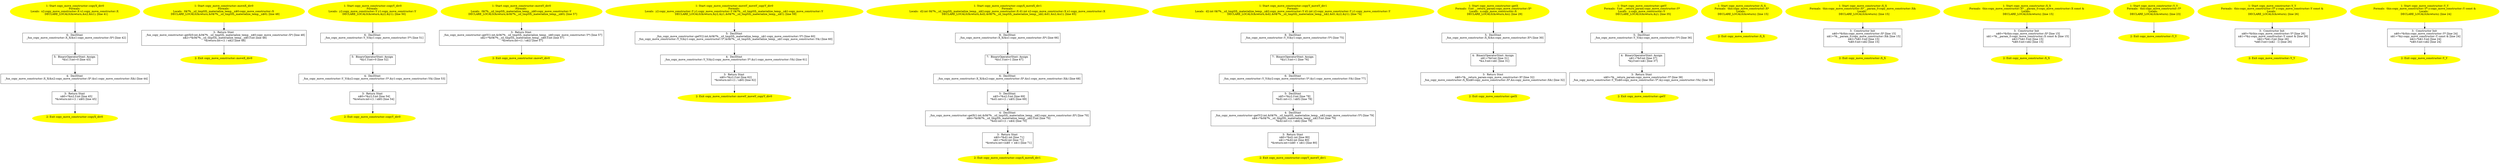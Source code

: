 /* @generated */
digraph iCFG {
"copyX_div0#copy_move_constructor#7555826423954612298.1fd45599e2fc3ce471d7d474aa615bcb_1" [label="1: Start copy_move_constructor::copyX_div0\nFormals: \nLocals:  x2:copy_move_constructor::X x1:copy_move_constructor::X \n   DECLARE_LOCALS(&return,&x2,&x1); [line 41]\n " color=yellow style=filled]
	

	 "copyX_div0#copy_move_constructor#7555826423954612298.1fd45599e2fc3ce471d7d474aa615bcb_1" -> "copyX_div0#copy_move_constructor#7555826423954612298.1fd45599e2fc3ce471d7d474aa615bcb_6" ;
"copyX_div0#copy_move_constructor#7555826423954612298.1fd45599e2fc3ce471d7d474aa615bcb_2" [label="2: Exit copy_move_constructor::copyX_div0 \n  " color=yellow style=filled]
	

"copyX_div0#copy_move_constructor#7555826423954612298.1fd45599e2fc3ce471d7d474aa615bcb_3" [label="3:  Return Stmt \n   n$0=*&x2.f:int [line 45]\n  *&return:int=(1 / n$0) [line 45]\n " shape="box"]
	

	 "copyX_div0#copy_move_constructor#7555826423954612298.1fd45599e2fc3ce471d7d474aa615bcb_3" -> "copyX_div0#copy_move_constructor#7555826423954612298.1fd45599e2fc3ce471d7d474aa615bcb_2" ;
"copyX_div0#copy_move_constructor#7555826423954612298.1fd45599e2fc3ce471d7d474aa615bcb_4" [label="4:  DeclStmt \n   _fun_copy_move_constructor::X_X(&x2:copy_move_constructor::X*,&x1:copy_move_constructor::X&) [line 44]\n " shape="box"]
	

	 "copyX_div0#copy_move_constructor#7555826423954612298.1fd45599e2fc3ce471d7d474aa615bcb_4" -> "copyX_div0#copy_move_constructor#7555826423954612298.1fd45599e2fc3ce471d7d474aa615bcb_3" ;
"copyX_div0#copy_move_constructor#7555826423954612298.1fd45599e2fc3ce471d7d474aa615bcb_5" [label="5:  BinaryOperatorStmt: Assign \n   *&x1.f:int=0 [line 43]\n " shape="box"]
	

	 "copyX_div0#copy_move_constructor#7555826423954612298.1fd45599e2fc3ce471d7d474aa615bcb_5" -> "copyX_div0#copy_move_constructor#7555826423954612298.1fd45599e2fc3ce471d7d474aa615bcb_4" ;
"copyX_div0#copy_move_constructor#7555826423954612298.1fd45599e2fc3ce471d7d474aa615bcb_6" [label="6:  DeclStmt \n   _fun_copy_move_constructor::X_X(&x1:copy_move_constructor::X*) [line 42]\n " shape="box"]
	

	 "copyX_div0#copy_move_constructor#7555826423954612298.1fd45599e2fc3ce471d7d474aa615bcb_6" -> "copyX_div0#copy_move_constructor#7555826423954612298.1fd45599e2fc3ce471d7d474aa615bcb_5" ;
"moveX_div0#copy_move_constructor#2229557375196326562.f23c95e594ab41ba50090dccb989c3e3_1" [label="1: Start copy_move_constructor::moveX_div0\nFormals: \nLocals:  0$?%__sil_tmpSIL_materialize_temp__n$0:copy_move_constructor::X \n   DECLARE_LOCALS(&return,&0$?%__sil_tmpSIL_materialize_temp__n$0); [line 48]\n " color=yellow style=filled]
	

	 "moveX_div0#copy_move_constructor#2229557375196326562.f23c95e594ab41ba50090dccb989c3e3_1" -> "moveX_div0#copy_move_constructor#2229557375196326562.f23c95e594ab41ba50090dccb989c3e3_3" ;
"moveX_div0#copy_move_constructor#2229557375196326562.f23c95e594ab41ba50090dccb989c3e3_2" [label="2: Exit copy_move_constructor::moveX_div0 \n  " color=yellow style=filled]
	

"moveX_div0#copy_move_constructor#2229557375196326562.f23c95e594ab41ba50090dccb989c3e3_3" [label="3:  Return Stmt \n   _fun_copy_move_constructor::getX(0:int,&0$?%__sil_tmpSIL_materialize_temp__n$0:copy_move_constructor::X*) [line 48]\n  n$2=*&0$?%__sil_tmpSIL_materialize_temp__n$0.f:int [line 48]\n  *&return:int=(1 / n$2) [line 48]\n " shape="box"]
	

	 "moveX_div0#copy_move_constructor#2229557375196326562.f23c95e594ab41ba50090dccb989c3e3_3" -> "moveX_div0#copy_move_constructor#2229557375196326562.f23c95e594ab41ba50090dccb989c3e3_2" ;
"copyY_div0#copy_move_constructor#17079397845524781987.61211209ec1f961073f3adafcd080bfb_1" [label="1: Start copy_move_constructor::copyY_div0\nFormals: \nLocals:  y2:copy_move_constructor::Y y1:copy_move_constructor::Y \n   DECLARE_LOCALS(&return,&y2,&y1); [line 50]\n " color=yellow style=filled]
	

	 "copyY_div0#copy_move_constructor#17079397845524781987.61211209ec1f961073f3adafcd080bfb_1" -> "copyY_div0#copy_move_constructor#17079397845524781987.61211209ec1f961073f3adafcd080bfb_6" ;
"copyY_div0#copy_move_constructor#17079397845524781987.61211209ec1f961073f3adafcd080bfb_2" [label="2: Exit copy_move_constructor::copyY_div0 \n  " color=yellow style=filled]
	

"copyY_div0#copy_move_constructor#17079397845524781987.61211209ec1f961073f3adafcd080bfb_3" [label="3:  Return Stmt \n   n$0=*&y2.f:int [line 54]\n  *&return:int=(1 / n$0) [line 54]\n " shape="box"]
	

	 "copyY_div0#copy_move_constructor#17079397845524781987.61211209ec1f961073f3adafcd080bfb_3" -> "copyY_div0#copy_move_constructor#17079397845524781987.61211209ec1f961073f3adafcd080bfb_2" ;
"copyY_div0#copy_move_constructor#17079397845524781987.61211209ec1f961073f3adafcd080bfb_4" [label="4:  DeclStmt \n   _fun_copy_move_constructor::Y_Y(&y2:copy_move_constructor::Y*,&y1:copy_move_constructor::Y&) [line 53]\n " shape="box"]
	

	 "copyY_div0#copy_move_constructor#17079397845524781987.61211209ec1f961073f3adafcd080bfb_4" -> "copyY_div0#copy_move_constructor#17079397845524781987.61211209ec1f961073f3adafcd080bfb_3" ;
"copyY_div0#copy_move_constructor#17079397845524781987.61211209ec1f961073f3adafcd080bfb_5" [label="5:  BinaryOperatorStmt: Assign \n   *&y1.f:int=0 [line 52]\n " shape="box"]
	

	 "copyY_div0#copy_move_constructor#17079397845524781987.61211209ec1f961073f3adafcd080bfb_5" -> "copyY_div0#copy_move_constructor#17079397845524781987.61211209ec1f961073f3adafcd080bfb_4" ;
"copyY_div0#copy_move_constructor#17079397845524781987.61211209ec1f961073f3adafcd080bfb_6" [label="6:  DeclStmt \n   _fun_copy_move_constructor::Y_Y(&y1:copy_move_constructor::Y*) [line 51]\n " shape="box"]
	

	 "copyY_div0#copy_move_constructor#17079397845524781987.61211209ec1f961073f3adafcd080bfb_6" -> "copyY_div0#copy_move_constructor#17079397845524781987.61211209ec1f961073f3adafcd080bfb_5" ;
"moveY_div0#copy_move_constructor#15307842160732522395.eee7693240d3ce27d5c30f34d771cb57_1" [label="1: Start copy_move_constructor::moveY_div0\nFormals: \nLocals:  0$?%__sil_tmpSIL_materialize_temp__n$0:copy_move_constructor::Y \n   DECLARE_LOCALS(&return,&0$?%__sil_tmpSIL_materialize_temp__n$0); [line 57]\n " color=yellow style=filled]
	

	 "moveY_div0#copy_move_constructor#15307842160732522395.eee7693240d3ce27d5c30f34d771cb57_1" -> "moveY_div0#copy_move_constructor#15307842160732522395.eee7693240d3ce27d5c30f34d771cb57_3" ;
"moveY_div0#copy_move_constructor#15307842160732522395.eee7693240d3ce27d5c30f34d771cb57_2" [label="2: Exit copy_move_constructor::moveY_div0 \n  " color=yellow style=filled]
	

"moveY_div0#copy_move_constructor#15307842160732522395.eee7693240d3ce27d5c30f34d771cb57_3" [label="3:  Return Stmt \n   _fun_copy_move_constructor::getY(1:int,&0$?%__sil_tmpSIL_materialize_temp__n$0:copy_move_constructor::Y*) [line 57]\n  n$2=*&0$?%__sil_tmpSIL_materialize_temp__n$0.f:int [line 57]\n  *&return:int=(1 / n$2) [line 57]\n " shape="box"]
	

	 "moveY_div0#copy_move_constructor#15307842160732522395.eee7693240d3ce27d5c30f34d771cb57_3" -> "moveY_div0#copy_move_constructor#15307842160732522395.eee7693240d3ce27d5c30f34d771cb57_2" ;
"moveY_moveY_copyY_div0#copy_move_constructor#11319351724516006746.d5d5d96d98dcf1c634b647be30001d2e_1" [label="1: Start copy_move_constructor::moveY_moveY_copyY_div0\nFormals: \nLocals:  y2:copy_move_constructor::Y y1:copy_move_constructor::Y 0$?%__sil_tmpSIL_materialize_temp__n$1:copy_move_constructor::Y \n   DECLARE_LOCALS(&return,&y2,&y1,&0$?%__sil_tmpSIL_materialize_temp__n$1); [line 59]\n " color=yellow style=filled]
	

	 "moveY_moveY_copyY_div0#copy_move_constructor#11319351724516006746.d5d5d96d98dcf1c634b647be30001d2e_1" -> "moveY_moveY_copyY_div0#copy_move_constructor#11319351724516006746.d5d5d96d98dcf1c634b647be30001d2e_5" ;
"moveY_moveY_copyY_div0#copy_move_constructor#11319351724516006746.d5d5d96d98dcf1c634b647be30001d2e_2" [label="2: Exit copy_move_constructor::moveY_moveY_copyY_div0 \n  " color=yellow style=filled]
	

"moveY_moveY_copyY_div0#copy_move_constructor#11319351724516006746.d5d5d96d98dcf1c634b647be30001d2e_3" [label="3:  Return Stmt \n   n$0=*&y2.f:int [line 62]\n  *&return:int=(1 / n$0) [line 62]\n " shape="box"]
	

	 "moveY_moveY_copyY_div0#copy_move_constructor#11319351724516006746.d5d5d96d98dcf1c634b647be30001d2e_3" -> "moveY_moveY_copyY_div0#copy_move_constructor#11319351724516006746.d5d5d96d98dcf1c634b647be30001d2e_2" ;
"moveY_moveY_copyY_div0#copy_move_constructor#11319351724516006746.d5d5d96d98dcf1c634b647be30001d2e_4" [label="4:  DeclStmt \n   _fun_copy_move_constructor::Y_Y(&y2:copy_move_constructor::Y*,&y1:copy_move_constructor::Y&) [line 61]\n " shape="box"]
	

	 "moveY_moveY_copyY_div0#copy_move_constructor#11319351724516006746.d5d5d96d98dcf1c634b647be30001d2e_4" -> "moveY_moveY_copyY_div0#copy_move_constructor#11319351724516006746.d5d5d96d98dcf1c634b647be30001d2e_3" ;
"moveY_moveY_copyY_div0#copy_move_constructor#11319351724516006746.d5d5d96d98dcf1c634b647be30001d2e_5" [label="5:  DeclStmt \n   _fun_copy_move_constructor::getY(2:int,&0$?%__sil_tmpSIL_materialize_temp__n$1:copy_move_constructor::Y*) [line 60]\n  _fun_copy_move_constructor::Y_Y(&y1:copy_move_constructor::Y*,&0$?%__sil_tmpSIL_materialize_temp__n$1:copy_move_constructor::Y&) [line 60]\n " shape="box"]
	

	 "moveY_moveY_copyY_div0#copy_move_constructor#11319351724516006746.d5d5d96d98dcf1c634b647be30001d2e_5" -> "moveY_moveY_copyY_div0#copy_move_constructor#11319351724516006746.d5d5d96d98dcf1c634b647be30001d2e_4" ;
"copyX_moveX_div1#copy_move_constructor#6853813819184662211.00e91897e7d9fcfa93de911bba9a1399_1" [label="1: Start copy_move_constructor::copyX_moveX_div1\nFormals: \nLocals:  d2:int 0$?%__sil_tmpSIL_materialize_temp__n$2:copy_move_constructor::X d1:int x2:copy_move_constructor::X x1:copy_move_constructor::X \n   DECLARE_LOCALS(&return,&d2,&0$?%__sil_tmpSIL_materialize_temp__n$2,&d1,&x2,&x1); [line 65]\n " color=yellow style=filled]
	

	 "copyX_moveX_div1#copy_move_constructor#6853813819184662211.00e91897e7d9fcfa93de911bba9a1399_1" -> "copyX_moveX_div1#copy_move_constructor#6853813819184662211.00e91897e7d9fcfa93de911bba9a1399_8" ;
"copyX_moveX_div1#copy_move_constructor#6853813819184662211.00e91897e7d9fcfa93de911bba9a1399_2" [label="2: Exit copy_move_constructor::copyX_moveX_div1 \n  " color=yellow style=filled]
	

"copyX_moveX_div1#copy_move_constructor#6853813819184662211.00e91897e7d9fcfa93de911bba9a1399_3" [label="3:  Return Stmt \n   n$0=*&d1:int [line 71]\n  n$1=*&d2:int [line 71]\n  *&return:int=(n$0 + n$1) [line 71]\n " shape="box"]
	

	 "copyX_moveX_div1#copy_move_constructor#6853813819184662211.00e91897e7d9fcfa93de911bba9a1399_3" -> "copyX_moveX_div1#copy_move_constructor#6853813819184662211.00e91897e7d9fcfa93de911bba9a1399_2" ;
"copyX_moveX_div1#copy_move_constructor#6853813819184662211.00e91897e7d9fcfa93de911bba9a1399_4" [label="4:  DeclStmt \n   _fun_copy_move_constructor::getX(1:int,&0$?%__sil_tmpSIL_materialize_temp__n$2:copy_move_constructor::X*) [line 70]\n  n$4=*&0$?%__sil_tmpSIL_materialize_temp__n$2.f:int [line 70]\n  *&d2:int=(1 / n$4) [line 70]\n " shape="box"]
	

	 "copyX_moveX_div1#copy_move_constructor#6853813819184662211.00e91897e7d9fcfa93de911bba9a1399_4" -> "copyX_moveX_div1#copy_move_constructor#6853813819184662211.00e91897e7d9fcfa93de911bba9a1399_3" ;
"copyX_moveX_div1#copy_move_constructor#6853813819184662211.00e91897e7d9fcfa93de911bba9a1399_5" [label="5:  DeclStmt \n   n$5=*&x2.f:int [line 69]\n  *&d1:int=(1 / n$5) [line 69]\n " shape="box"]
	

	 "copyX_moveX_div1#copy_move_constructor#6853813819184662211.00e91897e7d9fcfa93de911bba9a1399_5" -> "copyX_moveX_div1#copy_move_constructor#6853813819184662211.00e91897e7d9fcfa93de911bba9a1399_4" ;
"copyX_moveX_div1#copy_move_constructor#6853813819184662211.00e91897e7d9fcfa93de911bba9a1399_6" [label="6:  DeclStmt \n   _fun_copy_move_constructor::X_X(&x2:copy_move_constructor::X*,&x1:copy_move_constructor::X&) [line 68]\n " shape="box"]
	

	 "copyX_moveX_div1#copy_move_constructor#6853813819184662211.00e91897e7d9fcfa93de911bba9a1399_6" -> "copyX_moveX_div1#copy_move_constructor#6853813819184662211.00e91897e7d9fcfa93de911bba9a1399_5" ;
"copyX_moveX_div1#copy_move_constructor#6853813819184662211.00e91897e7d9fcfa93de911bba9a1399_7" [label="7:  BinaryOperatorStmt: Assign \n   *&x1.f:int=1 [line 67]\n " shape="box"]
	

	 "copyX_moveX_div1#copy_move_constructor#6853813819184662211.00e91897e7d9fcfa93de911bba9a1399_7" -> "copyX_moveX_div1#copy_move_constructor#6853813819184662211.00e91897e7d9fcfa93de911bba9a1399_6" ;
"copyX_moveX_div1#copy_move_constructor#6853813819184662211.00e91897e7d9fcfa93de911bba9a1399_8" [label="8:  DeclStmt \n   _fun_copy_move_constructor::X_X(&x1:copy_move_constructor::X*) [line 66]\n " shape="box"]
	

	 "copyX_moveX_div1#copy_move_constructor#6853813819184662211.00e91897e7d9fcfa93de911bba9a1399_8" -> "copyX_moveX_div1#copy_move_constructor#6853813819184662211.00e91897e7d9fcfa93de911bba9a1399_7" ;
"copyY_moveY_div1#copy_move_constructor#5827233588222911615.5716e8b7acbd3ff43f18c7c5954c6565_1" [label="1: Start copy_move_constructor::copyY_moveY_div1\nFormals: \nLocals:  d2:int 0$?%__sil_tmpSIL_materialize_temp__n$2:copy_move_constructor::Y d1:int y2:copy_move_constructor::Y y1:copy_move_constructor::Y \n   DECLARE_LOCALS(&return,&d2,&0$?%__sil_tmpSIL_materialize_temp__n$2,&d1,&y2,&y1); [line 74]\n " color=yellow style=filled]
	

	 "copyY_moveY_div1#copy_move_constructor#5827233588222911615.5716e8b7acbd3ff43f18c7c5954c6565_1" -> "copyY_moveY_div1#copy_move_constructor#5827233588222911615.5716e8b7acbd3ff43f18c7c5954c6565_8" ;
"copyY_moveY_div1#copy_move_constructor#5827233588222911615.5716e8b7acbd3ff43f18c7c5954c6565_2" [label="2: Exit copy_move_constructor::copyY_moveY_div1 \n  " color=yellow style=filled]
	

"copyY_moveY_div1#copy_move_constructor#5827233588222911615.5716e8b7acbd3ff43f18c7c5954c6565_3" [label="3:  Return Stmt \n   n$0=*&d1:int [line 80]\n  n$1=*&d2:int [line 80]\n  *&return:int=(n$0 + n$1) [line 80]\n " shape="box"]
	

	 "copyY_moveY_div1#copy_move_constructor#5827233588222911615.5716e8b7acbd3ff43f18c7c5954c6565_3" -> "copyY_moveY_div1#copy_move_constructor#5827233588222911615.5716e8b7acbd3ff43f18c7c5954c6565_2" ;
"copyY_moveY_div1#copy_move_constructor#5827233588222911615.5716e8b7acbd3ff43f18c7c5954c6565_4" [label="4:  DeclStmt \n   _fun_copy_move_constructor::getY(2:int,&0$?%__sil_tmpSIL_materialize_temp__n$2:copy_move_constructor::Y*) [line 79]\n  n$4=*&0$?%__sil_tmpSIL_materialize_temp__n$2.f:int [line 79]\n  *&d2:int=(1 / n$4) [line 79]\n " shape="box"]
	

	 "copyY_moveY_div1#copy_move_constructor#5827233588222911615.5716e8b7acbd3ff43f18c7c5954c6565_4" -> "copyY_moveY_div1#copy_move_constructor#5827233588222911615.5716e8b7acbd3ff43f18c7c5954c6565_3" ;
"copyY_moveY_div1#copy_move_constructor#5827233588222911615.5716e8b7acbd3ff43f18c7c5954c6565_5" [label="5:  DeclStmt \n   n$5=*&y2.f:int [line 78]\n  *&d1:int=(1 / n$5) [line 78]\n " shape="box"]
	

	 "copyY_moveY_div1#copy_move_constructor#5827233588222911615.5716e8b7acbd3ff43f18c7c5954c6565_5" -> "copyY_moveY_div1#copy_move_constructor#5827233588222911615.5716e8b7acbd3ff43f18c7c5954c6565_4" ;
"copyY_moveY_div1#copy_move_constructor#5827233588222911615.5716e8b7acbd3ff43f18c7c5954c6565_6" [label="6:  DeclStmt \n   _fun_copy_move_constructor::Y_Y(&y2:copy_move_constructor::Y*,&y1:copy_move_constructor::Y&) [line 77]\n " shape="box"]
	

	 "copyY_moveY_div1#copy_move_constructor#5827233588222911615.5716e8b7acbd3ff43f18c7c5954c6565_6" -> "copyY_moveY_div1#copy_move_constructor#5827233588222911615.5716e8b7acbd3ff43f18c7c5954c6565_5" ;
"copyY_moveY_div1#copy_move_constructor#5827233588222911615.5716e8b7acbd3ff43f18c7c5954c6565_7" [label="7:  BinaryOperatorStmt: Assign \n   *&y1.f:int=1 [line 76]\n " shape="box"]
	

	 "copyY_moveY_div1#copy_move_constructor#5827233588222911615.5716e8b7acbd3ff43f18c7c5954c6565_7" -> "copyY_moveY_div1#copy_move_constructor#5827233588222911615.5716e8b7acbd3ff43f18c7c5954c6565_6" ;
"copyY_moveY_div1#copy_move_constructor#5827233588222911615.5716e8b7acbd3ff43f18c7c5954c6565_8" [label="8:  DeclStmt \n   _fun_copy_move_constructor::Y_Y(&y1:copy_move_constructor::Y*) [line 75]\n " shape="box"]
	

	 "copyY_moveY_div1#copy_move_constructor#5827233588222911615.5716e8b7acbd3ff43f18c7c5954c6565_8" -> "copyY_moveY_div1#copy_move_constructor#5827233588222911615.5716e8b7acbd3ff43f18c7c5954c6565_7" ;
"getX#copy_move_constructor#2211685783611424509.876b259ed079b8b199249e0c38ad55df_1" [label="1: Start copy_move_constructor::getX\nFormals:  f:int __return_param:copy_move_constructor::X*\nLocals:  x:copy_move_constructor::X \n   DECLARE_LOCALS(&return,&x); [line 29]\n " color=yellow style=filled]
	

	 "getX#copy_move_constructor#2211685783611424509.876b259ed079b8b199249e0c38ad55df_1" -> "getX#copy_move_constructor#2211685783611424509.876b259ed079b8b199249e0c38ad55df_5" ;
"getX#copy_move_constructor#2211685783611424509.876b259ed079b8b199249e0c38ad55df_2" [label="2: Exit copy_move_constructor::getX \n  " color=yellow style=filled]
	

"getX#copy_move_constructor#2211685783611424509.876b259ed079b8b199249e0c38ad55df_3" [label="3:  Return Stmt \n   n$0=*&__return_param:copy_move_constructor::X* [line 32]\n  _fun_copy_move_constructor::X_X(n$0:copy_move_constructor::X*,&x:copy_move_constructor::X&) [line 32]\n " shape="box"]
	

	 "getX#copy_move_constructor#2211685783611424509.876b259ed079b8b199249e0c38ad55df_3" -> "getX#copy_move_constructor#2211685783611424509.876b259ed079b8b199249e0c38ad55df_2" ;
"getX#copy_move_constructor#2211685783611424509.876b259ed079b8b199249e0c38ad55df_4" [label="4:  BinaryOperatorStmt: Assign \n   n$1=*&f:int [line 31]\n  *&x.f:int=n$1 [line 31]\n " shape="box"]
	

	 "getX#copy_move_constructor#2211685783611424509.876b259ed079b8b199249e0c38ad55df_4" -> "getX#copy_move_constructor#2211685783611424509.876b259ed079b8b199249e0c38ad55df_3" ;
"getX#copy_move_constructor#2211685783611424509.876b259ed079b8b199249e0c38ad55df_5" [label="5:  DeclStmt \n   _fun_copy_move_constructor::X_X(&x:copy_move_constructor::X*) [line 30]\n " shape="box"]
	

	 "getX#copy_move_constructor#2211685783611424509.876b259ed079b8b199249e0c38ad55df_5" -> "getX#copy_move_constructor#2211685783611424509.876b259ed079b8b199249e0c38ad55df_4" ;
"getY#copy_move_constructor#1712013823822590270.2c171bbad2707d6170d0b7974ac3c196_1" [label="1: Start copy_move_constructor::getY\nFormals:  f:int __return_param:copy_move_constructor::Y*\nLocals:  y:copy_move_constructor::Y \n   DECLARE_LOCALS(&return,&y); [line 35]\n " color=yellow style=filled]
	

	 "getY#copy_move_constructor#1712013823822590270.2c171bbad2707d6170d0b7974ac3c196_1" -> "getY#copy_move_constructor#1712013823822590270.2c171bbad2707d6170d0b7974ac3c196_5" ;
"getY#copy_move_constructor#1712013823822590270.2c171bbad2707d6170d0b7974ac3c196_2" [label="2: Exit copy_move_constructor::getY \n  " color=yellow style=filled]
	

"getY#copy_move_constructor#1712013823822590270.2c171bbad2707d6170d0b7974ac3c196_3" [label="3:  Return Stmt \n   n$0=*&__return_param:copy_move_constructor::Y* [line 38]\n  _fun_copy_move_constructor::Y_Y(n$0:copy_move_constructor::Y*,&y:copy_move_constructor::Y&) [line 38]\n " shape="box"]
	

	 "getY#copy_move_constructor#1712013823822590270.2c171bbad2707d6170d0b7974ac3c196_3" -> "getY#copy_move_constructor#1712013823822590270.2c171bbad2707d6170d0b7974ac3c196_2" ;
"getY#copy_move_constructor#1712013823822590270.2c171bbad2707d6170d0b7974ac3c196_4" [label="4:  BinaryOperatorStmt: Assign \n   n$1=*&f:int [line 37]\n  *&y.f:int=n$1 [line 37]\n " shape="box"]
	

	 "getY#copy_move_constructor#1712013823822590270.2c171bbad2707d6170d0b7974ac3c196_4" -> "getY#copy_move_constructor#1712013823822590270.2c171bbad2707d6170d0b7974ac3c196_3" ;
"getY#copy_move_constructor#1712013823822590270.2c171bbad2707d6170d0b7974ac3c196_5" [label="5:  DeclStmt \n   _fun_copy_move_constructor::Y_Y(&y:copy_move_constructor::Y*) [line 36]\n " shape="box"]
	

	 "getY#copy_move_constructor#1712013823822590270.2c171bbad2707d6170d0b7974ac3c196_5" -> "getY#copy_move_constructor#1712013823822590270.2c171bbad2707d6170d0b7974ac3c196_4" ;
"X#X#copy_move_constructor#{10968604964233077287}.2f7f6ea6443bd7f6e81f1eae0ad96ec1_1" [label="1: Start copy_move_constructor::X_X\nFormals:  this:copy_move_constructor::X*\nLocals:  \n   DECLARE_LOCALS(&return); [line 15]\n " color=yellow style=filled]
	

	 "X#X#copy_move_constructor#{10968604964233077287}.2f7f6ea6443bd7f6e81f1eae0ad96ec1_1" -> "X#X#copy_move_constructor#{10968604964233077287}.2f7f6ea6443bd7f6e81f1eae0ad96ec1_2" ;
"X#X#copy_move_constructor#{10968604964233077287}.2f7f6ea6443bd7f6e81f1eae0ad96ec1_2" [label="2: Exit copy_move_constructor::X_X \n  " color=yellow style=filled]
	

"X#X#copy_move_constructor#{10174102600918728520|constexpr}.7f1f4443383b6eabdf400de956c7f6af_1" [label="1: Start copy_move_constructor::X_X\nFormals:  this:copy_move_constructor::X* __param_0:copy_move_constructor::X&\nLocals:  \n   DECLARE_LOCALS(&return); [line 15]\n " color=yellow style=filled]
	

	 "X#X#copy_move_constructor#{10174102600918728520|constexpr}.7f1f4443383b6eabdf400de956c7f6af_1" -> "X#X#copy_move_constructor#{10174102600918728520|constexpr}.7f1f4443383b6eabdf400de956c7f6af_3" ;
"X#X#copy_move_constructor#{10174102600918728520|constexpr}.7f1f4443383b6eabdf400de956c7f6af_2" [label="2: Exit copy_move_constructor::X_X \n  " color=yellow style=filled]
	

"X#X#copy_move_constructor#{10174102600918728520|constexpr}.7f1f4443383b6eabdf400de956c7f6af_3" [label="3:  Constructor Init \n   n$0=*&this:copy_move_constructor::X* [line 15]\n  n$1=*&__param_0:copy_move_constructor::X& [line 15]\n  n$2=*n$1.f:int [line 15]\n  *n$0.f:int=n$2 [line 15]\n " shape="box"]
	

	 "X#X#copy_move_constructor#{10174102600918728520|constexpr}.7f1f4443383b6eabdf400de956c7f6af_3" -> "X#X#copy_move_constructor#{10174102600918728520|constexpr}.7f1f4443383b6eabdf400de956c7f6af_2" ;
"X#X#copy_move_constructor#{11461885598838954204|constexpr}.8b245330f9990df6f1e3d0622b3e7433_1" [label="1: Start copy_move_constructor::X_X\nFormals:  this:copy_move_constructor::X* __param_0:copy_move_constructor::X const &\nLocals:  \n   DECLARE_LOCALS(&return); [line 15]\n " color=yellow style=filled]
	

	 "X#X#copy_move_constructor#{11461885598838954204|constexpr}.8b245330f9990df6f1e3d0622b3e7433_1" -> "X#X#copy_move_constructor#{11461885598838954204|constexpr}.8b245330f9990df6f1e3d0622b3e7433_3" ;
"X#X#copy_move_constructor#{11461885598838954204|constexpr}.8b245330f9990df6f1e3d0622b3e7433_2" [label="2: Exit copy_move_constructor::X_X \n  " color=yellow style=filled]
	

"X#X#copy_move_constructor#{11461885598838954204|constexpr}.8b245330f9990df6f1e3d0622b3e7433_3" [label="3:  Constructor Init \n   n$0=*&this:copy_move_constructor::X* [line 15]\n  n$1=*&__param_0:copy_move_constructor::X const & [line 15]\n  n$2=*n$1.f:int [line 15]\n  *n$0.f:int=n$2 [line 15]\n " shape="box"]
	

	 "X#X#copy_move_constructor#{11461885598838954204|constexpr}.8b245330f9990df6f1e3d0622b3e7433_3" -> "X#X#copy_move_constructor#{11461885598838954204|constexpr}.8b245330f9990df6f1e3d0622b3e7433_2" ;
"Y#Y#copy_move_constructor#{1021306560387426992}.841cfe557ed8d8dec57a221bbce98e74_1" [label="1: Start copy_move_constructor::Y_Y\nFormals:  this:copy_move_constructor::Y*\nLocals:  \n   DECLARE_LOCALS(&return); [line 23]\n " color=yellow style=filled]
	

	 "Y#Y#copy_move_constructor#{1021306560387426992}.841cfe557ed8d8dec57a221bbce98e74_1" -> "Y#Y#copy_move_constructor#{1021306560387426992}.841cfe557ed8d8dec57a221bbce98e74_2" ;
"Y#Y#copy_move_constructor#{1021306560387426992}.841cfe557ed8d8dec57a221bbce98e74_2" [label="2: Exit copy_move_constructor::Y_Y \n  " color=yellow style=filled]
	

"Y#Y#copy_move_constructor#{18272181401462210540}.6215678d929da0a4d67ea5f3b952308e_1" [label="1: Start copy_move_constructor::Y_Y\nFormals:  this:copy_move_constructor::Y* y:copy_move_constructor::Y const &\nLocals:  \n   DECLARE_LOCALS(&return); [line 26]\n " color=yellow style=filled]
	

	 "Y#Y#copy_move_constructor#{18272181401462210540}.6215678d929da0a4d67ea5f3b952308e_1" -> "Y#Y#copy_move_constructor#{18272181401462210540}.6215678d929da0a4d67ea5f3b952308e_3" ;
"Y#Y#copy_move_constructor#{18272181401462210540}.6215678d929da0a4d67ea5f3b952308e_2" [label="2: Exit copy_move_constructor::Y_Y \n  " color=yellow style=filled]
	

"Y#Y#copy_move_constructor#{18272181401462210540}.6215678d929da0a4d67ea5f3b952308e_3" [label="3:  Constructor Init \n   n$0=*&this:copy_move_constructor::Y* [line 26]\n  n$1=*&y:copy_move_constructor::Y const & [line 26]\n  n$2=*n$1.f:int [line 26]\n  *n$0.f:int=(n$2 - 1) [line 26]\n " shape="box"]
	

	 "Y#Y#copy_move_constructor#{18272181401462210540}.6215678d929da0a4d67ea5f3b952308e_3" -> "Y#Y#copy_move_constructor#{18272181401462210540}.6215678d929da0a4d67ea5f3b952308e_2" ;
"Y#Y#copy_move_constructor#{2644368372854768795|constexpr}.992ebae8b36e68c2e1b5e338a4c29705_1" [label="1: Start copy_move_constructor::Y_Y\nFormals:  this:copy_move_constructor::Y* y:copy_move_constructor::Y const &\nLocals:  \n   DECLARE_LOCALS(&return); [line 24]\n " color=yellow style=filled]
	

	 "Y#Y#copy_move_constructor#{2644368372854768795|constexpr}.992ebae8b36e68c2e1b5e338a4c29705_1" -> "Y#Y#copy_move_constructor#{2644368372854768795|constexpr}.992ebae8b36e68c2e1b5e338a4c29705_3" ;
"Y#Y#copy_move_constructor#{2644368372854768795|constexpr}.992ebae8b36e68c2e1b5e338a4c29705_2" [label="2: Exit copy_move_constructor::Y_Y \n  " color=yellow style=filled]
	

"Y#Y#copy_move_constructor#{2644368372854768795|constexpr}.992ebae8b36e68c2e1b5e338a4c29705_3" [label="3:  Constructor Init \n   n$0=*&this:copy_move_constructor::Y* [line 24]\n  n$1=*&y:copy_move_constructor::Y const & [line 24]\n  n$2=*n$1.f:int [line 24]\n  *n$0.f:int=n$2 [line 24]\n " shape="box"]
	

	 "Y#Y#copy_move_constructor#{2644368372854768795|constexpr}.992ebae8b36e68c2e1b5e338a4c29705_3" -> "Y#Y#copy_move_constructor#{2644368372854768795|constexpr}.992ebae8b36e68c2e1b5e338a4c29705_2" ;
}
